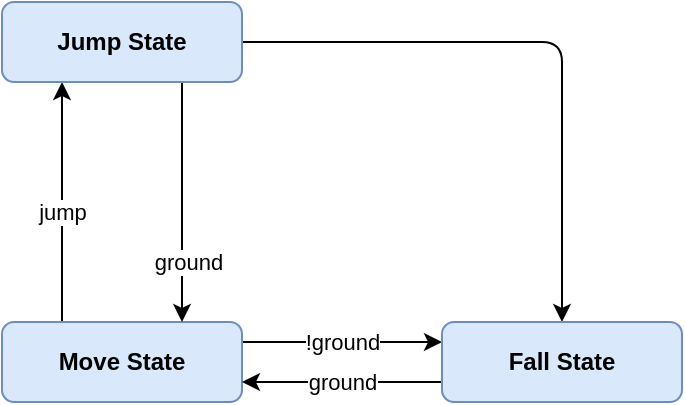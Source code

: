 <mxfile version="21.6.8" type="device">
  <diagram id="W1BwmWzLlPHiCO6JRswT" name="第 1 页">
    <mxGraphModel dx="989" dy="1782" grid="1" gridSize="10" guides="1" tooltips="1" connect="1" arrows="1" fold="1" page="1" pageScale="1" pageWidth="1920" pageHeight="1200" math="0" shadow="0">
      <root>
        <mxCell id="0" />
        <mxCell id="1" parent="0" />
        <mxCell id="_riWhO9QnEtBDxnZY9bL-2" style="edgeStyle=orthogonalEdgeStyle;rounded=1;orthogonalLoop=1;jettySize=auto;html=1;exitX=0.25;exitY=0;exitDx=0;exitDy=0;entryX=0.25;entryY=1;entryDx=0;entryDy=0;" edge="1" parent="1" source="LBKLZH5YYMk8-vjrodIQ-2" target="_riWhO9QnEtBDxnZY9bL-1">
          <mxGeometry relative="1" as="geometry" />
        </mxCell>
        <mxCell id="_riWhO9QnEtBDxnZY9bL-4" value="jump" style="edgeLabel;html=1;align=center;verticalAlign=middle;resizable=0;points=[];" vertex="1" connectable="0" parent="_riWhO9QnEtBDxnZY9bL-2">
          <mxGeometry x="-0.079" relative="1" as="geometry">
            <mxPoint as="offset" />
          </mxGeometry>
        </mxCell>
        <mxCell id="_riWhO9QnEtBDxnZY9bL-15" value="!ground" style="edgeStyle=orthogonalEdgeStyle;rounded=1;orthogonalLoop=1;jettySize=auto;html=1;exitX=1;exitY=0.25;exitDx=0;exitDy=0;entryX=0;entryY=0.25;entryDx=0;entryDy=0;" edge="1" parent="1" source="LBKLZH5YYMk8-vjrodIQ-2" target="_riWhO9QnEtBDxnZY9bL-7">
          <mxGeometry relative="1" as="geometry" />
        </mxCell>
        <mxCell id="LBKLZH5YYMk8-vjrodIQ-2" value="Move State" style="rounded=1;whiteSpace=wrap;html=1;fillColor=#dae8fc;fontStyle=1;verticalAlign=middle;strokeColor=#6c8ebf;" parent="1" vertex="1">
          <mxGeometry x="690" y="-530" width="120" height="40" as="geometry" />
        </mxCell>
        <mxCell id="_riWhO9QnEtBDxnZY9bL-3" style="edgeStyle=orthogonalEdgeStyle;rounded=0;orthogonalLoop=1;jettySize=auto;html=1;exitX=0.75;exitY=1;exitDx=0;exitDy=0;entryX=0.75;entryY=0;entryDx=0;entryDy=0;" edge="1" parent="1" source="_riWhO9QnEtBDxnZY9bL-1" target="LBKLZH5YYMk8-vjrodIQ-2">
          <mxGeometry relative="1" as="geometry" />
        </mxCell>
        <mxCell id="_riWhO9QnEtBDxnZY9bL-5" value="ground" style="edgeLabel;html=1;align=center;verticalAlign=middle;resizable=0;points=[];" vertex="1" connectable="0" parent="_riWhO9QnEtBDxnZY9bL-3">
          <mxGeometry x="0.079" y="3" relative="1" as="geometry">
            <mxPoint y="25" as="offset" />
          </mxGeometry>
        </mxCell>
        <mxCell id="_riWhO9QnEtBDxnZY9bL-14" style="edgeStyle=orthogonalEdgeStyle;rounded=1;orthogonalLoop=1;jettySize=auto;html=1;exitX=1;exitY=0.5;exitDx=0;exitDy=0;entryX=0.5;entryY=0;entryDx=0;entryDy=0;" edge="1" parent="1" source="_riWhO9QnEtBDxnZY9bL-1" target="_riWhO9QnEtBDxnZY9bL-7">
          <mxGeometry relative="1" as="geometry" />
        </mxCell>
        <mxCell id="_riWhO9QnEtBDxnZY9bL-1" value="Jump State" style="rounded=1;whiteSpace=wrap;html=1;fillColor=#dae8fc;fontStyle=1;verticalAlign=middle;strokeColor=#6c8ebf;" vertex="1" parent="1">
          <mxGeometry x="690" y="-690" width="120" height="40" as="geometry" />
        </mxCell>
        <mxCell id="_riWhO9QnEtBDxnZY9bL-16" value="ground" style="edgeStyle=orthogonalEdgeStyle;rounded=0;orthogonalLoop=1;jettySize=auto;html=1;exitX=0;exitY=0.75;exitDx=0;exitDy=0;entryX=1;entryY=0.75;entryDx=0;entryDy=0;" edge="1" parent="1" source="_riWhO9QnEtBDxnZY9bL-7" target="LBKLZH5YYMk8-vjrodIQ-2">
          <mxGeometry relative="1" as="geometry" />
        </mxCell>
        <mxCell id="_riWhO9QnEtBDxnZY9bL-7" value="Fall State" style="rounded=1;whiteSpace=wrap;html=1;fillColor=#dae8fc;fontStyle=1;verticalAlign=middle;strokeColor=#6c8ebf;" vertex="1" parent="1">
          <mxGeometry x="910" y="-530" width="120" height="40" as="geometry" />
        </mxCell>
      </root>
    </mxGraphModel>
  </diagram>
</mxfile>
